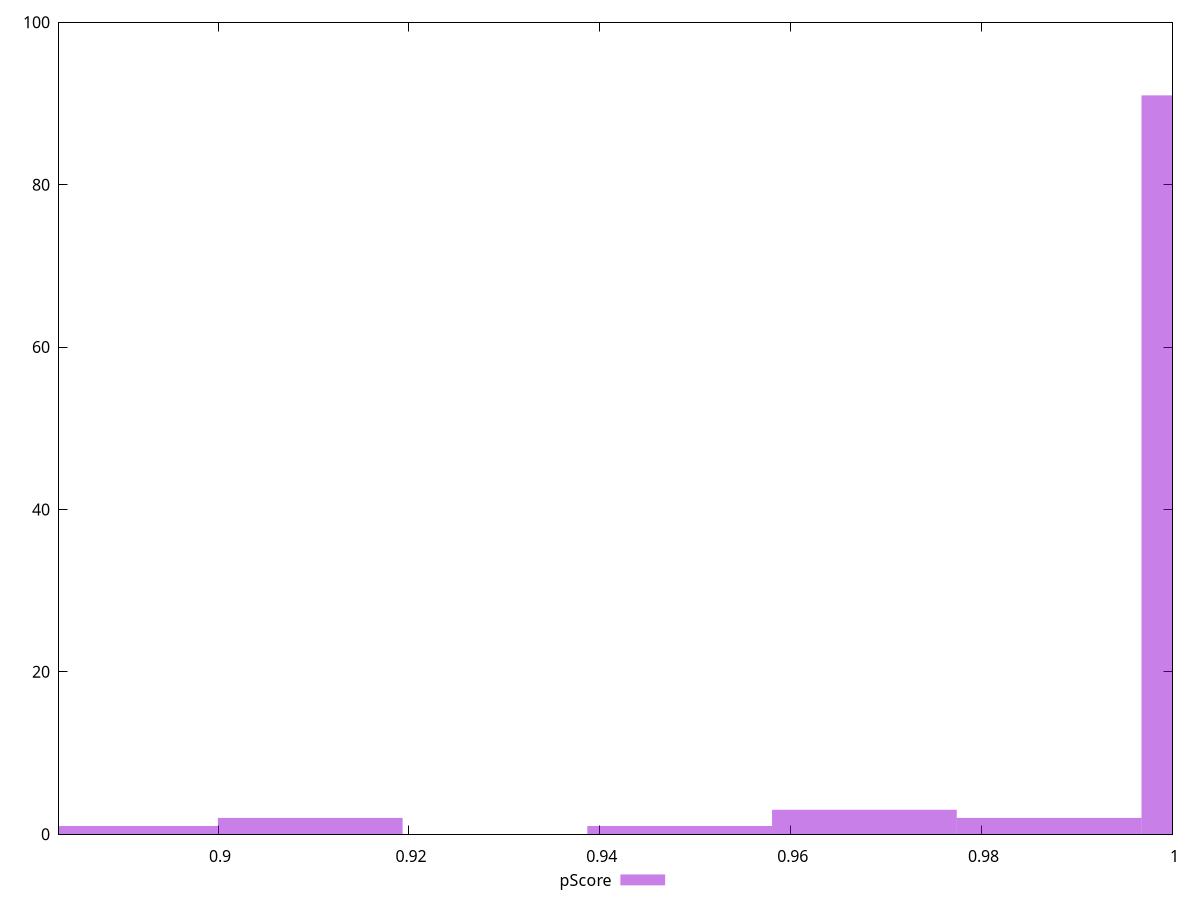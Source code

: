 reset

$pScore <<EOF
1.0064290130431433 91
0.9870746089461597 2
0.8903025884612421 1
0.9677202048491762 3
0.9096569925582256 2
0.9483658007521927 1
EOF

set key outside below
set boxwidth 0.019354404096983524
set xrange [0.8833333333333333:1]
set yrange [0:100]
set trange [0:100]
set style fill transparent solid 0.5 noborder
set terminal svg size 640, 490 enhanced background rgb 'white'
set output "reports/report_00028_2021-02-24T12-49-42.674Z/unused-css-rules/samples/agenda/pScore/histogram.svg"

plot $pScore title "pScore" with boxes

reset
